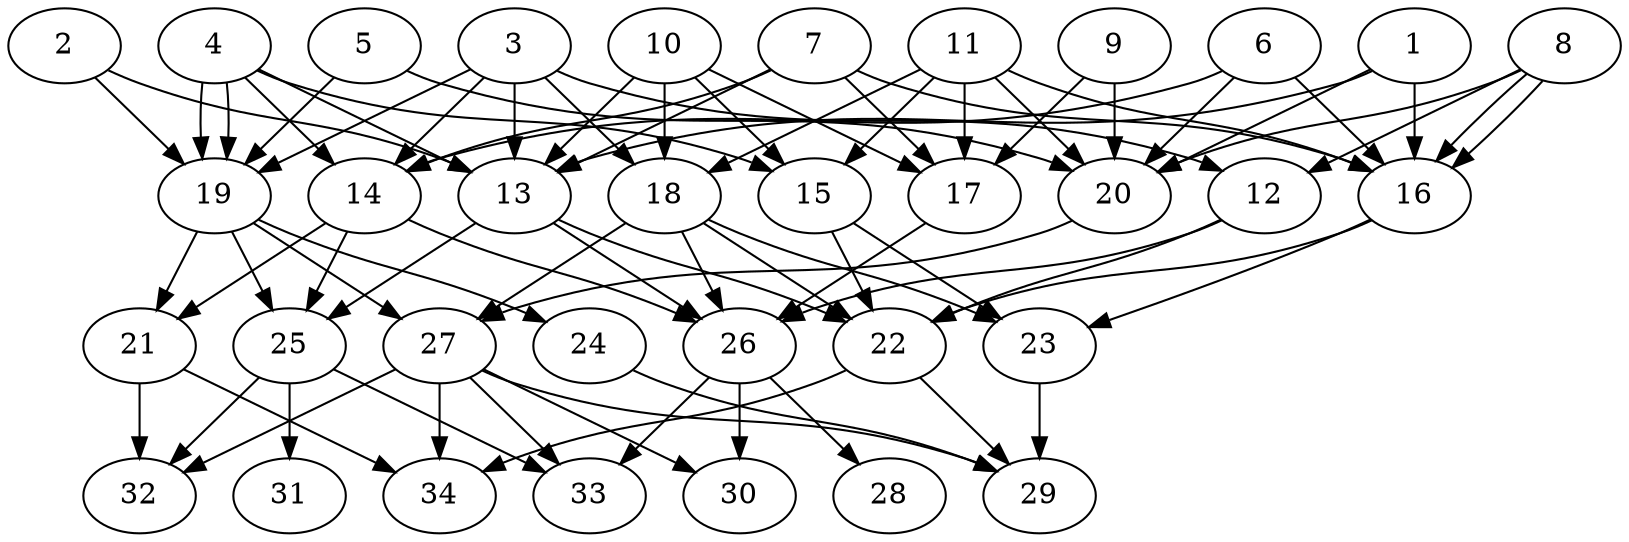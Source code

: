 // DAG (tier=2-normal, mode=data, n=34, ccr=0.440, fat=0.624, density=0.589, regular=0.553, jump=0.177, mindata=2097152, maxdata=16777216)
// DAG automatically generated by daggen at Sun Aug 24 16:33:33 2025
// /home/ermia/Project/Environments/daggen/bin/daggen --dot --ccr 0.440 --fat 0.624 --regular 0.553 --density 0.589 --jump 0.177 --mindata 2097152 --maxdata 16777216 -n 34 
digraph G {
  1 [size="55628842067881408", alpha="0.12", expect_size="27814421033940704"]
  1 -> 13 [size ="1087507496173568"]
  1 -> 16 [size ="1087507496173568"]
  1 -> 20 [size ="1087507496173568"]
  2 [size="1849865158678573744128", alpha="0.16", expect_size="924932579339286872064"]
  2 -> 13 [size ="1205544840855552"]
  2 -> 19 [size ="1205544840855552"]
  3 [size="888989531196358656000", alpha="0.19", expect_size="444494765598179328000"]
  3 -> 12 [size ="739641183436800"]
  3 -> 13 [size ="739641183436800"]
  3 -> 14 [size ="739641183436800"]
  3 -> 18 [size ="739641183436800"]
  3 -> 19 [size ="739641183436800"]
  4 [size="834688764152785920", alpha="0.08", expect_size="417344382076392960"]
  4 -> 13 [size ="1258199000809472"]
  4 -> 14 [size ="1258199000809472"]
  4 -> 15 [size ="1258199000809472"]
  4 -> 19 [size ="1258199000809472"]
  4 -> 19 [size ="1258199000809472"]
  5 [size="1053304845557407616", alpha="0.01", expect_size="526652422778703808"]
  5 -> 19 [size ="1507607642636288"]
  5 -> 20 [size ="1507607642636288"]
  6 [size="5603528210365724", alpha="0.05", expect_size="2801764105182862"]
  6 -> 14 [size ="378928866787328"]
  6 -> 16 [size ="378928866787328"]
  6 -> 20 [size ="378928866787328"]
  7 [size="1791578358810950912", alpha="0.07", expect_size="895789179405475456"]
  7 -> 13 [size ="829658706739200"]
  7 -> 14 [size ="829658706739200"]
  7 -> 16 [size ="829658706739200"]
  7 -> 17 [size ="829658706739200"]
  8 [size="568007657216314688", alpha="0.18", expect_size="284003828608157344"]
  8 -> 12 [size ="272067932979200"]
  8 -> 16 [size ="272067932979200"]
  8 -> 16 [size ="272067932979200"]
  8 -> 20 [size ="272067932979200"]
  9 [size="682959929606144000000", alpha="0.03", expect_size="341479964803072000000"]
  9 -> 17 [size ="620421447680000"]
  9 -> 20 [size ="620421447680000"]
  10 [size="1299314456114830", alpha="0.12", expect_size="649657228057415"]
  10 -> 13 [size ="85523947323392"]
  10 -> 15 [size ="85523947323392"]
  10 -> 17 [size ="85523947323392"]
  10 -> 18 [size ="85523947323392"]
  11 [size="2557019179790878375936", alpha="0.10", expect_size="1278509589895439187968"]
  11 -> 15 [size ="1495934726832128"]
  11 -> 16 [size ="1495934726832128"]
  11 -> 17 [size ="1495934726832128"]
  11 -> 18 [size ="1495934726832128"]
  11 -> 20 [size ="1495934726832128"]
  12 [size="2628886875864600576", alpha="0.11", expect_size="1314443437932300288"]
  12 -> 22 [size ="1330507350540288"]
  12 -> 26 [size ="1330507350540288"]
  13 [size="2062116778166714368000", alpha="0.01", expect_size="1031058389083357184000"]
  13 -> 22 [size ="1296081040179200"]
  13 -> 25 [size ="1296081040179200"]
  13 -> 26 [size ="1296081040179200"]
  14 [size="27224675520431324", alpha="0.03", expect_size="13612337760215662"]
  14 -> 21 [size ="891330402189312"]
  14 -> 25 [size ="891330402189312"]
  14 -> 26 [size ="891330402189312"]
  15 [size="4036192837195594", alpha="0.07", expect_size="2018096418597797"]
  15 -> 22 [size ="91795396493312"]
  15 -> 23 [size ="91795396493312"]
  16 [size="331990280441400655872", alpha="0.16", expect_size="165995140220700327936"]
  16 -> 22 [size ="383566114455552"]
  16 -> 23 [size ="383566114455552"]
  17 [size="480617811877854720", alpha="0.06", expect_size="240308905938927360"]
  17 -> 26 [size ="217674613260288"]
  18 [size="4746580051408832512", alpha="0.13", expect_size="2373290025704416256"]
  18 -> 22 [size ="1765164751781888"]
  18 -> 23 [size ="1765164751781888"]
  18 -> 26 [size ="1765164751781888"]
  18 -> 27 [size ="1765164751781888"]
  19 [size="1019422636676996480", alpha="0.05", expect_size="509711318338498240"]
  19 -> 21 [size ="695271453360128"]
  19 -> 24 [size ="695271453360128"]
  19 -> 25 [size ="695271453360128"]
  19 -> 27 [size ="695271453360128"]
  20 [size="598632778133459", alpha="0.15", expect_size="299316389066729"]
  20 -> 27 [size ="49493131132928"]
  21 [size="20960551500145996", alpha="0.02", expect_size="10480275750072998"]
  21 -> 32 [size ="776157305765888"]
  21 -> 34 [size ="776157305765888"]
  22 [size="16962679654680690", alpha="0.17", expect_size="8481339827340345"]
  22 -> 29 [size ="1349591601512448"]
  22 -> 34 [size ="1349591601512448"]
  23 [size="2972643738607110144", alpha="0.01", expect_size="1486321869303555072"]
  23 -> 29 [size ="1295038545920000"]
  24 [size="403192030087717376", alpha="0.10", expect_size="201596015043858688"]
  24 -> 29 [size ="283947032379392"]
  25 [size="361463050840456256", alpha="0.01", expect_size="180731525420228128"]
  25 -> 31 [size ="159171622207488"]
  25 -> 32 [size ="159171622207488"]
  25 -> 33 [size ="159171622207488"]
  26 [size="47047970447350968", alpha="0.03", expect_size="23523985223675484"]
  26 -> 28 [size ="1056404953628672"]
  26 -> 30 [size ="1056404953628672"]
  26 -> 33 [size ="1056404953628672"]
  27 [size="4529128567101953", alpha="0.02", expect_size="2264564283550976"]
  27 -> 29 [size ="81815175954432"]
  27 -> 30 [size ="81815175954432"]
  27 -> 32 [size ="81815175954432"]
  27 -> 33 [size ="81815175954432"]
  27 -> 34 [size ="81815175954432"]
  28 [size="3785679359759613952000", alpha="0.09", expect_size="1892839679879806976000"]
  29 [size="677495008959179784192", alpha="0.04", expect_size="338747504479589892096"]
  30 [size="2141246009017181929472", alpha="0.09", expect_size="1070623004508590964736"]
  31 [size="14008595019185410", alpha="0.15", expect_size="7004297509592705"]
  32 [size="1403964840984182784000", alpha="0.16", expect_size="701982420492091392000"]
  33 [size="1095577771667581", alpha="0.15", expect_size="547788885833790"]
  34 [size="1681206077898906140672", alpha="0.15", expect_size="840603038949453070336"]
}